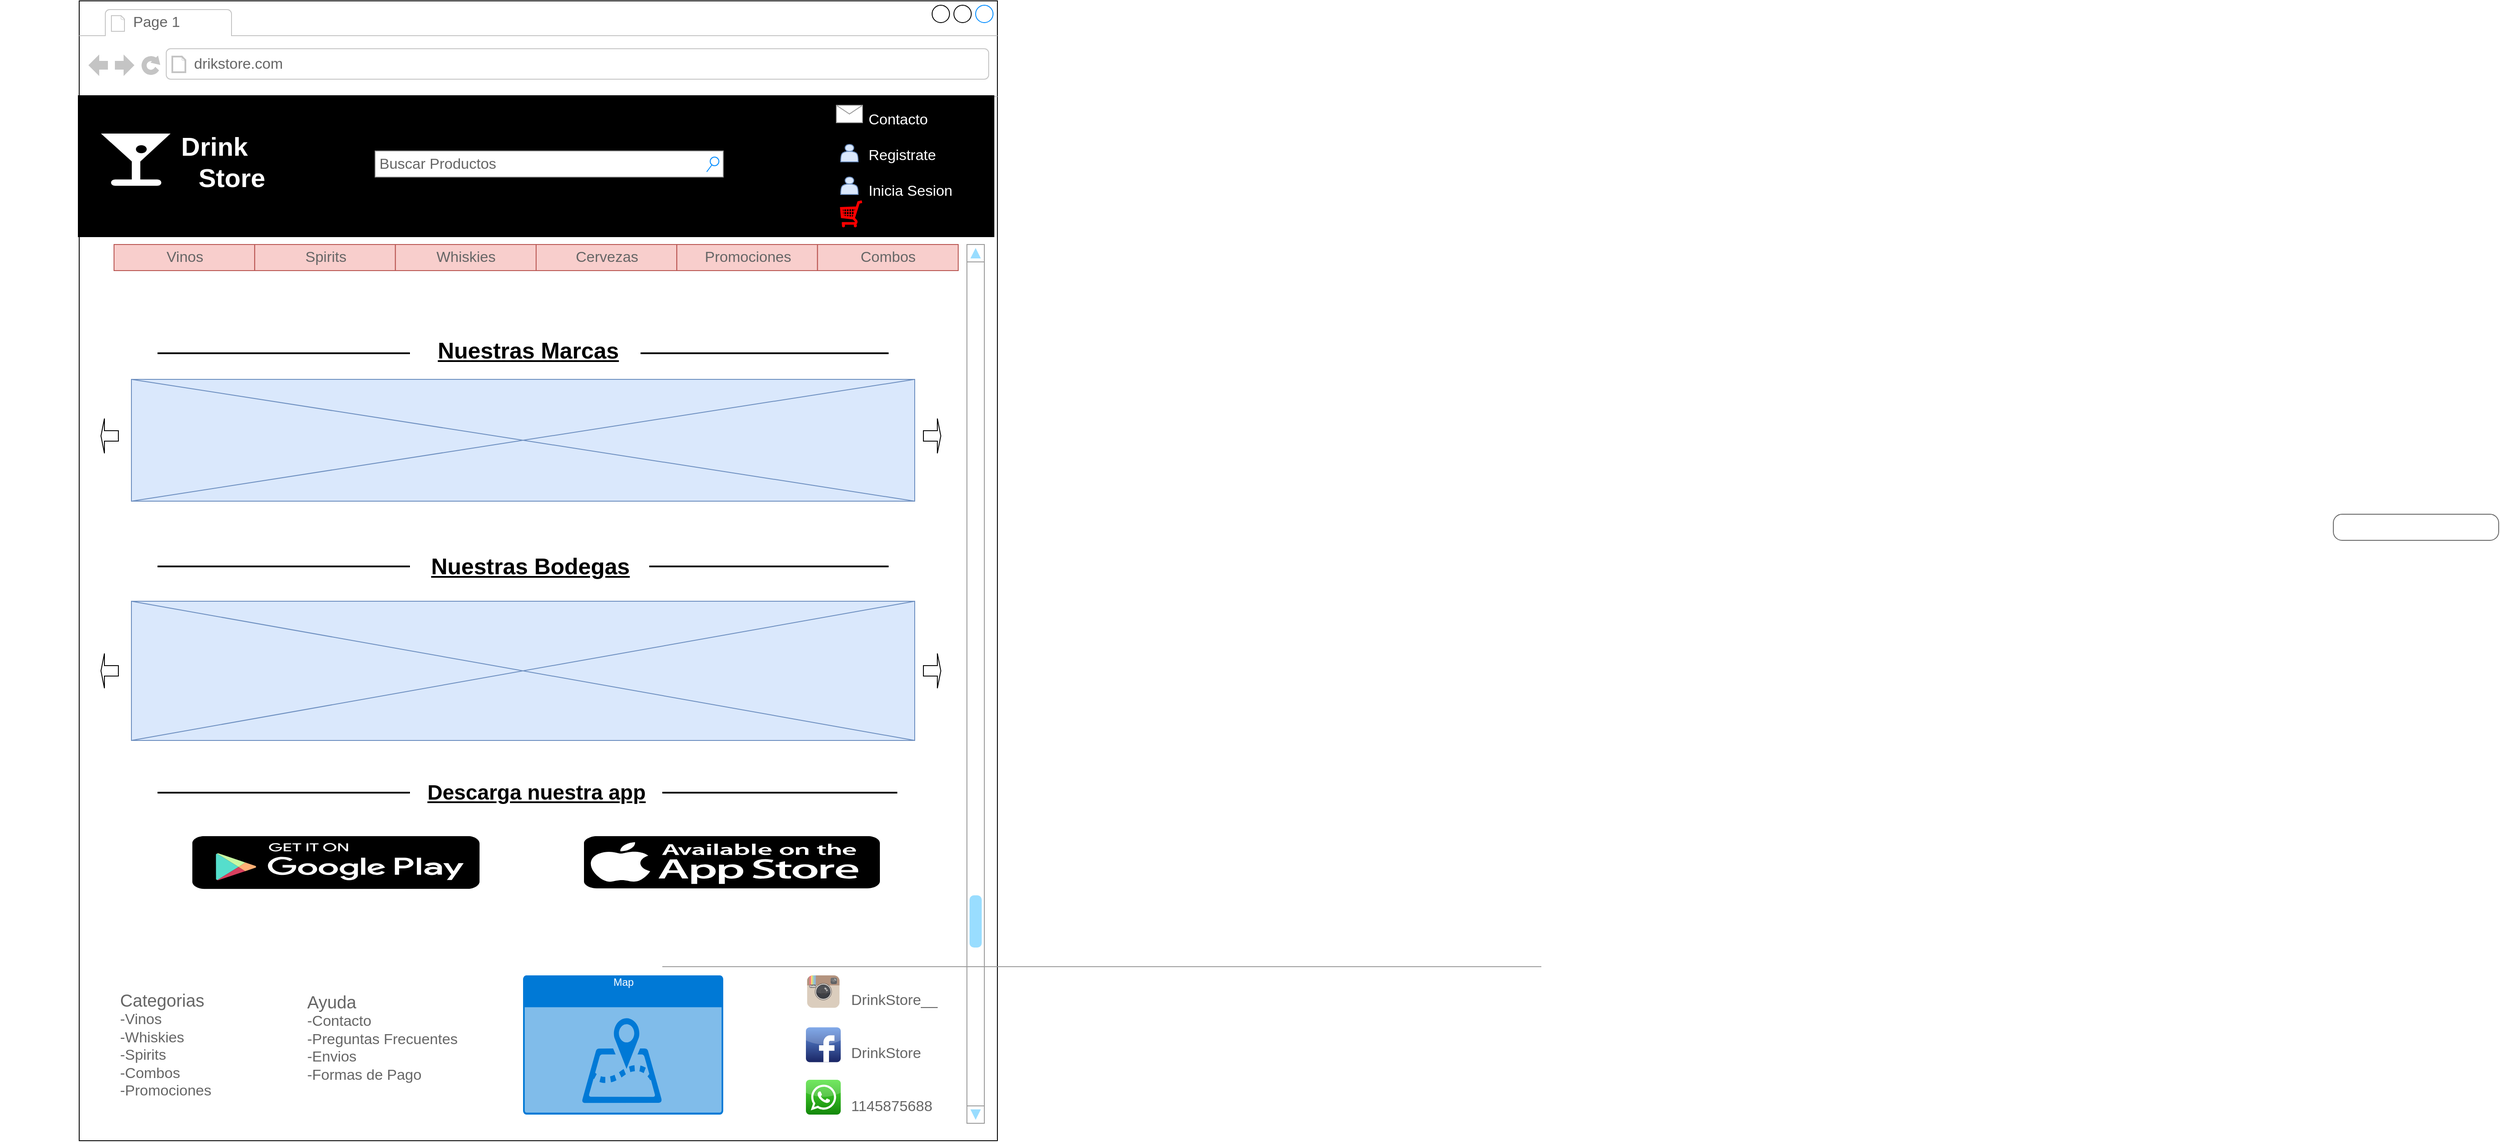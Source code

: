 <mxfile version="13.8.2" type="github">
  <diagram name="Page-1" id="2cc2dc42-3aac-f2a9-1cec-7a8b7cbee084">
    <mxGraphModel dx="2522" dy="1587" grid="1" gridSize="10" guides="1" tooltips="1" connect="1" arrows="1" fold="1" page="1" pageScale="1" pageWidth="1100" pageHeight="850" background="#ffffff" math="0" shadow="0">
      <root>
        <mxCell id="0" />
        <mxCell id="1" parent="0" />
        <mxCell id="7026571954dc6520-1" value="" style="strokeWidth=1;shadow=0;dashed=0;align=center;html=1;shape=mxgraph.mockup.containers.browserWindow;rSize=0;mainText=,;recursiveResize=0;rounded=0;labelBackgroundColor=none;fontFamily=Verdana;fontSize=12;" parent="1" vertex="1">
          <mxGeometry x="-640" y="-50" width="1055" height="1310" as="geometry" />
        </mxCell>
        <mxCell id="7026571954dc6520-2" value="Page 1" style="strokeWidth=1;shadow=0;dashed=0;align=center;html=1;shape=mxgraph.mockup.containers.anchor;fontSize=17;fontColor=#666666;align=left;" parent="7026571954dc6520-1" vertex="1">
          <mxGeometry x="60" y="12" width="110" height="26" as="geometry" />
        </mxCell>
        <mxCell id="7026571954dc6520-3" value="drikstore.com" style="strokeWidth=1;shadow=0;dashed=0;align=center;html=1;shape=mxgraph.mockup.containers.anchor;rSize=0;fontSize=17;fontColor=#666666;align=left;" parent="7026571954dc6520-1" vertex="1">
          <mxGeometry x="130" y="60" width="250" height="26" as="geometry" />
        </mxCell>
        <mxCell id="O0nchLs7935RERdm7ECE-1" value="" style="strokeWidth=1;shadow=0;dashed=0;align=center;html=1;shape=mxgraph.mockup.text.alphanumeric;linkText=;html=1;fontStyle=4;fontSize=17;fontColor=#0000ff;" parent="7026571954dc6520-1" vertex="1">
          <mxGeometry x="10" y="115" width="290" height="135" as="geometry" />
        </mxCell>
        <mxCell id="O0nchLs7935RERdm7ECE-2" value="" style="strokeWidth=1;shadow=0;dashed=0;align=center;html=1;shape=mxgraph.mockup.text.alphanumeric;linkText=;html=1;fontStyle=4;fontSize=17;fontColor=#0000ff;" parent="7026571954dc6520-1" vertex="1">
          <mxGeometry x="20" y="210" width="290" height="50" as="geometry" />
        </mxCell>
        <mxCell id="O0nchLs7935RERdm7ECE-3" value="" style="strokeWidth=1;shadow=0;dashed=0;align=center;html=1;shape=mxgraph.mockup.text.alphanumeric;linkText=;html=1;fontStyle=4;fontSize=17;" parent="7026571954dc6520-1" vertex="1">
          <mxGeometry x="-90" y="150" width="420" height="50" as="geometry" />
        </mxCell>
        <mxCell id="O0nchLs7935RERdm7ECE-5" value="" style="strokeWidth=1;shadow=0;dashed=0;align=center;html=1;shape=mxgraph.mockup.text.alphanumeric;linkText=;html=1;fontStyle=4;fontSize=17;fontColor=#0000ff;" parent="7026571954dc6520-1" vertex="1">
          <mxGeometry x="555" y="230" width="450" height="50" as="geometry" />
        </mxCell>
        <mxCell id="O0nchLs7935RERdm7ECE-6" value="" style="strokeWidth=1;shadow=0;dashed=0;align=center;html=1;shape=mxgraph.mockup.forms.rrect;rSize=0;strokeColor=#b85450;fillColor=#f8cecc;" parent="7026571954dc6520-1" vertex="1">
          <mxGeometry x="40" y="280" width="970" height="30" as="geometry" />
        </mxCell>
        <mxCell id="O0nchLs7935RERdm7ECE-7" value="Vinos" style="strokeColor=inherit;fillColor=inherit;gradientColor=inherit;strokeWidth=1;shadow=0;dashed=0;align=center;html=1;shape=mxgraph.mockup.forms.rrect;rSize=0;fontSize=17;fontColor=#666666;" parent="O0nchLs7935RERdm7ECE-6" vertex="1">
          <mxGeometry width="161.667" height="30" as="geometry" />
        </mxCell>
        <mxCell id="O0nchLs7935RERdm7ECE-8" value="Spirits" style="strokeColor=inherit;fillColor=inherit;gradientColor=inherit;strokeWidth=1;shadow=0;dashed=0;align=center;html=1;shape=mxgraph.mockup.forms.rrect;rSize=0;fontSize=17;fontColor=#666666;" parent="O0nchLs7935RERdm7ECE-6" vertex="1">
          <mxGeometry x="161.667" width="161.667" height="30" as="geometry" />
        </mxCell>
        <mxCell id="O0nchLs7935RERdm7ECE-9" value="Whiskies" style="strokeColor=inherit;fillColor=inherit;gradientColor=inherit;strokeWidth=1;shadow=0;dashed=0;align=center;html=1;shape=mxgraph.mockup.forms.rrect;rSize=0;fontSize=17;fontColor=#666666;" parent="O0nchLs7935RERdm7ECE-6" vertex="1">
          <mxGeometry x="323.333" width="161.667" height="30" as="geometry" />
        </mxCell>
        <mxCell id="O0nchLs7935RERdm7ECE-10" value="Cervezas" style="strokeColor=inherit;fillColor=inherit;gradientColor=inherit;strokeWidth=1;shadow=0;dashed=0;align=center;html=1;shape=mxgraph.mockup.forms.rrect;rSize=0;fontSize=17;fontColor=#666666;" parent="O0nchLs7935RERdm7ECE-6" vertex="1">
          <mxGeometry x="485" width="161.667" height="30" as="geometry" />
        </mxCell>
        <mxCell id="O0nchLs7935RERdm7ECE-11" value="Promociones" style="strokeColor=inherit;fillColor=inherit;gradientColor=inherit;strokeWidth=1;shadow=0;dashed=0;align=center;html=1;shape=mxgraph.mockup.forms.rrect;rSize=0;fontSize=17;fontColor=#666666;" parent="O0nchLs7935RERdm7ECE-6" vertex="1">
          <mxGeometry x="646.667" width="161.667" height="30" as="geometry" />
        </mxCell>
        <mxCell id="O0nchLs7935RERdm7ECE-12" value="Combos" style="strokeColor=inherit;fillColor=inherit;gradientColor=inherit;strokeWidth=1;shadow=0;dashed=0;align=center;html=1;shape=mxgraph.mockup.forms.rrect;rSize=0;fontSize=17;fontColor=#666666;" parent="O0nchLs7935RERdm7ECE-6" vertex="1">
          <mxGeometry x="808.333" width="161.667" height="30" as="geometry" />
        </mxCell>
        <mxCell id="O0nchLs7935RERdm7ECE-17" value="" style="verticalLabelPosition=bottom;shadow=0;dashed=0;align=center;html=1;verticalAlign=top;strokeWidth=1;shape=mxgraph.mockup.navigation.scrollBar;strokeColor=#999999;barPos=20;fillColor2=#99ddff;strokeColor2=none;direction=north;fontColor=#000000;" parent="7026571954dc6520-1" vertex="1">
          <mxGeometry x="1020" y="280" width="20" height="1010" as="geometry" />
        </mxCell>
        <mxCell id="O0nchLs7935RERdm7ECE-20" value="&lt;b&gt;&lt;font style=&quot;font-size: 26px&quot; color=&quot;#000000&quot;&gt;&lt;u&gt;Nuestras Marcas&lt;/u&gt;&lt;/font&gt;&lt;/b&gt;" style="strokeWidth=1;shadow=0;dashed=0;align=center;html=1;shape=mxgraph.mockup.text.bulletedList;textColor=#666666;mainText=,,,,;textSize=17;bulletStyle=none;strokeColor=none;fillColor=none;align=left;verticalAlign=top;fontSize=17;fontColor=#666666;" parent="7026571954dc6520-1" vertex="1">
          <mxGeometry x="410" y="380" width="530" height="135" as="geometry" />
        </mxCell>
        <mxCell id="O0nchLs7935RERdm7ECE-24" value="" style="verticalLabelPosition=bottom;shadow=0;dashed=0;align=center;html=1;verticalAlign=top;strokeWidth=1;shape=mxgraph.mockup.graphics.simpleIcon;strokeColor=#6c8ebf;fillColor=#dae8fc;" parent="7026571954dc6520-1" vertex="1">
          <mxGeometry x="60" y="435" width="900" height="140" as="geometry" />
        </mxCell>
        <mxCell id="O0nchLs7935RERdm7ECE-25" value="" style="shape=singleArrow;whiteSpace=wrap;html=1;fontColor=#000000;" parent="7026571954dc6520-1" vertex="1">
          <mxGeometry x="970" y="480" width="20" height="40" as="geometry" />
        </mxCell>
        <mxCell id="O0nchLs7935RERdm7ECE-26" value="" style="shape=singleArrow;direction=west;whiteSpace=wrap;html=1;fontColor=#000000;" parent="7026571954dc6520-1" vertex="1">
          <mxGeometry x="25" y="480" width="20" height="40" as="geometry" />
        </mxCell>
        <mxCell id="O0nchLs7935RERdm7ECE-28" value="&lt;font style=&quot;font-size: 26px&quot;&gt;Nuestras Bodegas&lt;/font&gt;" style="text;strokeColor=none;fillColor=none;html=1;fontSize=24;fontStyle=5;verticalAlign=middle;align=center;" parent="7026571954dc6520-1" vertex="1">
          <mxGeometry x="395" y="630" width="245" height="40" as="geometry" />
        </mxCell>
        <mxCell id="O0nchLs7935RERdm7ECE-29" value="" style="line;strokeWidth=2;html=1;fontColor=#000000;" parent="7026571954dc6520-1" vertex="1">
          <mxGeometry x="645" y="400" width="285" height="10" as="geometry" />
        </mxCell>
        <mxCell id="O0nchLs7935RERdm7ECE-31" value="" style="line;strokeWidth=2;html=1;fontColor=#000000;" parent="7026571954dc6520-1" vertex="1">
          <mxGeometry x="90" y="400" width="290" height="10" as="geometry" />
        </mxCell>
        <mxCell id="O0nchLs7935RERdm7ECE-30" value="" style="line;strokeWidth=2;html=1;fontColor=#000000;" parent="7026571954dc6520-1" vertex="1">
          <mxGeometry x="655" y="645" width="275" height="10" as="geometry" />
        </mxCell>
        <mxCell id="O0nchLs7935RERdm7ECE-33" value="" style="line;strokeWidth=2;html=1;fontColor=#000000;" parent="7026571954dc6520-1" vertex="1">
          <mxGeometry x="90" y="645" width="290" height="10" as="geometry" />
        </mxCell>
        <mxCell id="O0nchLs7935RERdm7ECE-34" value="" style="verticalLabelPosition=bottom;shadow=0;dashed=0;align=center;html=1;verticalAlign=top;strokeWidth=1;shape=mxgraph.mockup.graphics.simpleIcon;strokeColor=#6c8ebf;fillColor=#dae8fc;" parent="7026571954dc6520-1" vertex="1">
          <mxGeometry x="60" y="690" width="900" height="160" as="geometry" />
        </mxCell>
        <mxCell id="O0nchLs7935RERdm7ECE-35" value="" style="shape=singleArrow;whiteSpace=wrap;html=1;fontColor=#000000;" parent="7026571954dc6520-1" vertex="1">
          <mxGeometry x="970" y="750" width="20" height="40" as="geometry" />
        </mxCell>
        <mxCell id="O0nchLs7935RERdm7ECE-38" value="" style="shape=singleArrow;direction=west;whiteSpace=wrap;html=1;fontColor=#000000;" parent="7026571954dc6520-1" vertex="1">
          <mxGeometry x="25" y="750" width="20" height="40" as="geometry" />
        </mxCell>
        <mxCell id="O0nchLs7935RERdm7ECE-43" value="&lt;font&gt;&lt;font style=&quot;font-size: 20px&quot;&gt;Categorias&lt;/font&gt;&lt;br&gt;&lt;/font&gt;-Vinos&lt;br&gt;-Whiskies&lt;br&gt;-Spirits&lt;br&gt;-Combos&lt;br&gt;-Promociones&lt;br&gt;" style="strokeWidth=1;shadow=0;dashed=0;align=center;html=1;shape=mxgraph.mockup.text.bulletedList;textColor=#666666;mainText=,,,,;textSize=17;bulletStyle=none;strokeColor=none;fillColor=none;align=left;verticalAlign=top;fontSize=17;fontColor=#666666;" parent="7026571954dc6520-1" vertex="1">
          <mxGeometry x="45" y="1130" width="150" height="160" as="geometry" />
        </mxCell>
        <mxCell id="O0nchLs7935RERdm7ECE-50" value="&lt;font style=&quot;font-size: 20px&quot;&gt;Ayuda&lt;br&gt;&lt;/font&gt;-Contacto&lt;br&gt;-Preguntas Frecuentes&lt;br&gt;-Envios&lt;br&gt;-Formas de Pago" style="strokeWidth=1;shadow=0;dashed=0;align=center;html=1;shape=mxgraph.mockup.text.bulletedList;textColor=#666666;mainText=,,,,;textSize=17;bulletStyle=none;strokeColor=none;fillColor=none;align=left;verticalAlign=top;fontSize=17;fontColor=#666666;" parent="7026571954dc6520-1" vertex="1">
          <mxGeometry x="260" y="1132.2" width="150" height="135" as="geometry" />
        </mxCell>
        <mxCell id="O0nchLs7935RERdm7ECE-51" value="" style="dashed=0;outlineConnect=0;html=1;align=center;labelPosition=center;verticalLabelPosition=bottom;verticalAlign=top;shape=mxgraph.weblogos.instagram;fillColor=#6FC0E4;gradientColor=#1E305B;strokeColor=#FF0000;fontColor=#000000;" parent="7026571954dc6520-1" vertex="1">
          <mxGeometry x="836.4" y="1120" width="37.2" height="37.2" as="geometry" />
        </mxCell>
        <mxCell id="O0nchLs7935RERdm7ECE-52" value="" style="dashed=0;outlineConnect=0;html=1;align=center;labelPosition=center;verticalLabelPosition=bottom;verticalAlign=top;shape=mxgraph.webicons.facebook;fillColor=#6294E4;gradientColor=#1A2665;strokeColor=#FF0000;fontColor=#000000;" parent="7026571954dc6520-1" vertex="1">
          <mxGeometry x="835" y="1179.7" width="40" height="40" as="geometry" />
        </mxCell>
        <mxCell id="O0nchLs7935RERdm7ECE-53" value="" style="dashed=0;outlineConnect=0;html=1;align=center;labelPosition=center;verticalLabelPosition=bottom;verticalAlign=top;shape=mxgraph.webicons.whatsapp;fillColor=#4FE238;gradientColor=#138709;strokeColor=#FF0000;fontColor=#000000;" parent="7026571954dc6520-1" vertex="1">
          <mxGeometry x="835" y="1240" width="40" height="40" as="geometry" />
        </mxCell>
        <mxCell id="O0nchLs7935RERdm7ECE-54" value="DrinkStore__&lt;br&gt;&lt;br&gt;&lt;br&gt;DrinkStore&lt;br&gt;&lt;br&gt;&lt;br&gt;1145875688" style="strokeWidth=1;shadow=0;dashed=0;align=center;html=1;shape=mxgraph.mockup.text.bulletedList;textColor=#666666;mainText=,,,,;textSize=17;bulletStyle=none;strokeColor=none;fillColor=none;align=left;verticalAlign=top;fontSize=17;fontColor=#666666;" parent="7026571954dc6520-1" vertex="1">
          <mxGeometry x="885" y="1132.2" width="150" height="135" as="geometry" />
        </mxCell>
        <mxCell id="O0nchLs7935RERdm7ECE-55" value="&lt;u&gt;Descarga nuestra app&lt;/u&gt;" style="text;strokeColor=none;fillColor=none;html=1;fontSize=24;fontStyle=1;verticalAlign=middle;align=center;" parent="7026571954dc6520-1" vertex="1">
          <mxGeometry x="475" y="890" width="100" height="40" as="geometry" />
        </mxCell>
        <mxCell id="O0nchLs7935RERdm7ECE-56" value="" style="line;strokeWidth=2;html=1;fontColor=#000000;" parent="7026571954dc6520-1" vertex="1">
          <mxGeometry x="90" y="905" width="290" height="10" as="geometry" />
        </mxCell>
        <mxCell id="O0nchLs7935RERdm7ECE-58" value="" style="line;strokeWidth=2;html=1;fontColor=#000000;" parent="7026571954dc6520-1" vertex="1">
          <mxGeometry x="670" y="905" width="270" height="10" as="geometry" />
        </mxCell>
        <mxCell id="O0nchLs7935RERdm7ECE-59" value="" style="dashed=0;outlineConnect=0;html=1;align=center;labelPosition=center;verticalLabelPosition=bottom;verticalAlign=top;shape=mxgraph.webicons.google_play;fillColor=#000000;strokeColor=#FF0000;fontColor=#000000;" parent="7026571954dc6520-1" vertex="1">
          <mxGeometry x="130" y="960" width="330" height="60.6" as="geometry" />
        </mxCell>
        <mxCell id="O0nchLs7935RERdm7ECE-60" value="" style="dashed=0;outlineConnect=0;html=1;align=center;labelPosition=center;verticalLabelPosition=bottom;verticalAlign=top;shape=mxgraph.weblogos.app_store;fillColor=#000000;strokeColor=none;fontColor=#000000;" parent="7026571954dc6520-1" vertex="1">
          <mxGeometry x="580" y="960" width="340" height="60" as="geometry" />
        </mxCell>
        <mxCell id="O0nchLs7935RERdm7ECE-61" value="Map" style="html=1;strokeColor=none;fillColor=#0079D6;labelPosition=center;verticalLabelPosition=middle;verticalAlign=top;align=center;fontSize=12;outlineConnect=0;spacingTop=-6;fontColor=#FFFFFF;shape=mxgraph.sitemap.map;" parent="7026571954dc6520-1" vertex="1">
          <mxGeometry x="510" y="1120" width="230" height="160" as="geometry" />
        </mxCell>
        <mxCell id="CwdRRl1Ji4-TiKjDpcf1-3" value="" style="rounded=0;whiteSpace=wrap;html=1;strokeWidth=3;fontSize=14;fontColor=#000000;fillColor=#000000;" vertex="1" parent="7026571954dc6520-1">
          <mxGeometry y="110" width="1050" height="160" as="geometry" />
        </mxCell>
        <mxCell id="CwdRRl1Ji4-TiKjDpcf1-1" value="&lt;b style=&quot;font-size: 30px&quot;&gt;Drink&lt;br&gt;&lt;/b&gt;&lt;blockquote style=&quot;margin: 0 0 0 40px ; border: none ; padding: 0px&quot;&gt;&lt;b style=&quot;font-size: 30px&quot;&gt;Store&lt;/b&gt;&lt;/blockquote&gt;" style="text;html=1;strokeColor=none;fillColor=none;align=center;verticalAlign=middle;whiteSpace=wrap;rounded=0;fontSize=14;fontColor=#FFFFFF;" vertex="1" parent="7026571954dc6520-1">
          <mxGeometry x="72.5" y="150" width="165" height="70" as="geometry" />
        </mxCell>
        <mxCell id="CwdRRl1Ji4-TiKjDpcf1-2" value="" style="shape=mxgraph.signs.food.bar;html=1;pointerEvents=1;strokeColor=none;verticalLabelPosition=bottom;verticalAlign=top;align=center;fontColor=#000000;fillColor=#FFFFFF;" vertex="1" parent="7026571954dc6520-1">
          <mxGeometry x="25" y="152.5" width="80" height="60" as="geometry" />
        </mxCell>
        <mxCell id="O0nchLs7935RERdm7ECE-16" value="Contacto&lt;br&gt;&lt;br&gt;Registrate&lt;br&gt;&lt;br&gt;Inicia Sesion" style="strokeWidth=1;shadow=0;dashed=0;align=center;html=1;shape=mxgraph.mockup.text.bulletedList;textColor=#666666;mainText=,,,,;textSize=17;bulletStyle=none;strokeColor=none;fillColor=none;align=left;verticalAlign=top;fontSize=17;fontColor=#FFFFFF;" parent="7026571954dc6520-1" vertex="1">
          <mxGeometry x="905" y="120" width="150" height="135" as="geometry" />
        </mxCell>
        <mxCell id="O0nchLs7935RERdm7ECE-23" value="" style="verticalLabelPosition=bottom;shadow=0;dashed=0;align=center;html=1;verticalAlign=top;strokeWidth=1;shape=mxgraph.mockup.misc.mail2;strokeColor=#999999;fontColor=#000000;" parent="7026571954dc6520-1" vertex="1">
          <mxGeometry x="870" y="120" width="30" height="20" as="geometry" />
        </mxCell>
        <mxCell id="O0nchLs7935RERdm7ECE-15" value="" style="shape=actor;whiteSpace=wrap;html=1;fillColor=#dae8fc;strokeColor=#6c8ebf;" parent="7026571954dc6520-1" vertex="1">
          <mxGeometry x="875" y="165" width="20" height="20" as="geometry" />
        </mxCell>
        <mxCell id="CwdRRl1Ji4-TiKjDpcf1-4" style="edgeStyle=orthogonalEdgeStyle;rounded=0;orthogonalLoop=1;jettySize=auto;html=1;exitX=0.5;exitY=1;exitDx=0;exitDy=0;entryX=0.75;entryY=0.25;entryDx=0;entryDy=0;entryPerimeter=0;fontSize=14;fontColor=#000000;" edge="1" parent="7026571954dc6520-1" source="CwdRRl1Ji4-TiKjDpcf1-5">
          <mxGeometry relative="1" as="geometry">
            <mxPoint x="885" y="232.5" as="sourcePoint" />
            <mxPoint x="890" y="217.5" as="targetPoint" />
          </mxGeometry>
        </mxCell>
        <mxCell id="CwdRRl1Ji4-TiKjDpcf1-5" value="" style="shape=actor;whiteSpace=wrap;html=1;fillColor=#dae8fc;strokeColor=#6c8ebf;" vertex="1" parent="7026571954dc6520-1">
          <mxGeometry x="875" y="202.5" width="20" height="20" as="geometry" />
        </mxCell>
        <mxCell id="7026571954dc6520-14" value="Buscar Productos" style="strokeWidth=1;shadow=0;dashed=0;align=center;html=1;shape=mxgraph.mockup.forms.searchBox;strokeColor=#999999;mainText=;strokeColor2=#008cff;fontColor=#666666;fontSize=17;align=left;spacingLeft=3;rounded=0;labelBackgroundColor=none;" parent="7026571954dc6520-1" vertex="1">
          <mxGeometry x="340" y="172.5" width="400" height="30" as="geometry" />
        </mxCell>
        <mxCell id="O0nchLs7935RERdm7ECE-13" value="" style="verticalLabelPosition=bottom;shadow=0;dashed=0;align=center;html=1;verticalAlign=top;strokeWidth=1;shape=mxgraph.mockup.misc.shoppingCart;fontColor=#000000;strokeColor=#FF0000;" parent="7026571954dc6520-1" vertex="1">
          <mxGeometry x="875" y="230" width="25" height="30" as="geometry" />
        </mxCell>
        <mxCell id="7026571954dc6520-18" value="" style="strokeWidth=1;shadow=0;dashed=0;align=center;html=1;shape=mxgraph.mockup.buttons.button;strokeColor=#666666;mainText=;buttonStyle=round;fontSize=17;fontStyle=0;fillColor=none;whiteSpace=wrap;rounded=0;labelBackgroundColor=none;" parent="1" vertex="1">
          <mxGeometry x="1950" y="540" width="190" height="30" as="geometry" />
        </mxCell>
        <mxCell id="O0nchLs7935RERdm7ECE-39" value="" style="verticalLabelPosition=bottom;shadow=0;dashed=0;align=center;html=1;verticalAlign=top;strokeWidth=1;shape=mxgraph.mockup.markup.line;strokeColor=#999999;fontColor=#000000;" parent="1" vertex="1">
          <mxGeometry x="560" y="1050" width="100" height="20" as="geometry" />
        </mxCell>
        <mxCell id="O0nchLs7935RERdm7ECE-40" value="" style="verticalLabelPosition=bottom;shadow=0;dashed=0;align=center;html=1;verticalAlign=top;strokeWidth=1;shape=mxgraph.mockup.markup.line;strokeColor=#999999;fontColor=#000000;" parent="1" vertex="1">
          <mxGeometry x="30" y="1050" width="1010" height="20" as="geometry" />
        </mxCell>
      </root>
    </mxGraphModel>
  </diagram>
</mxfile>
